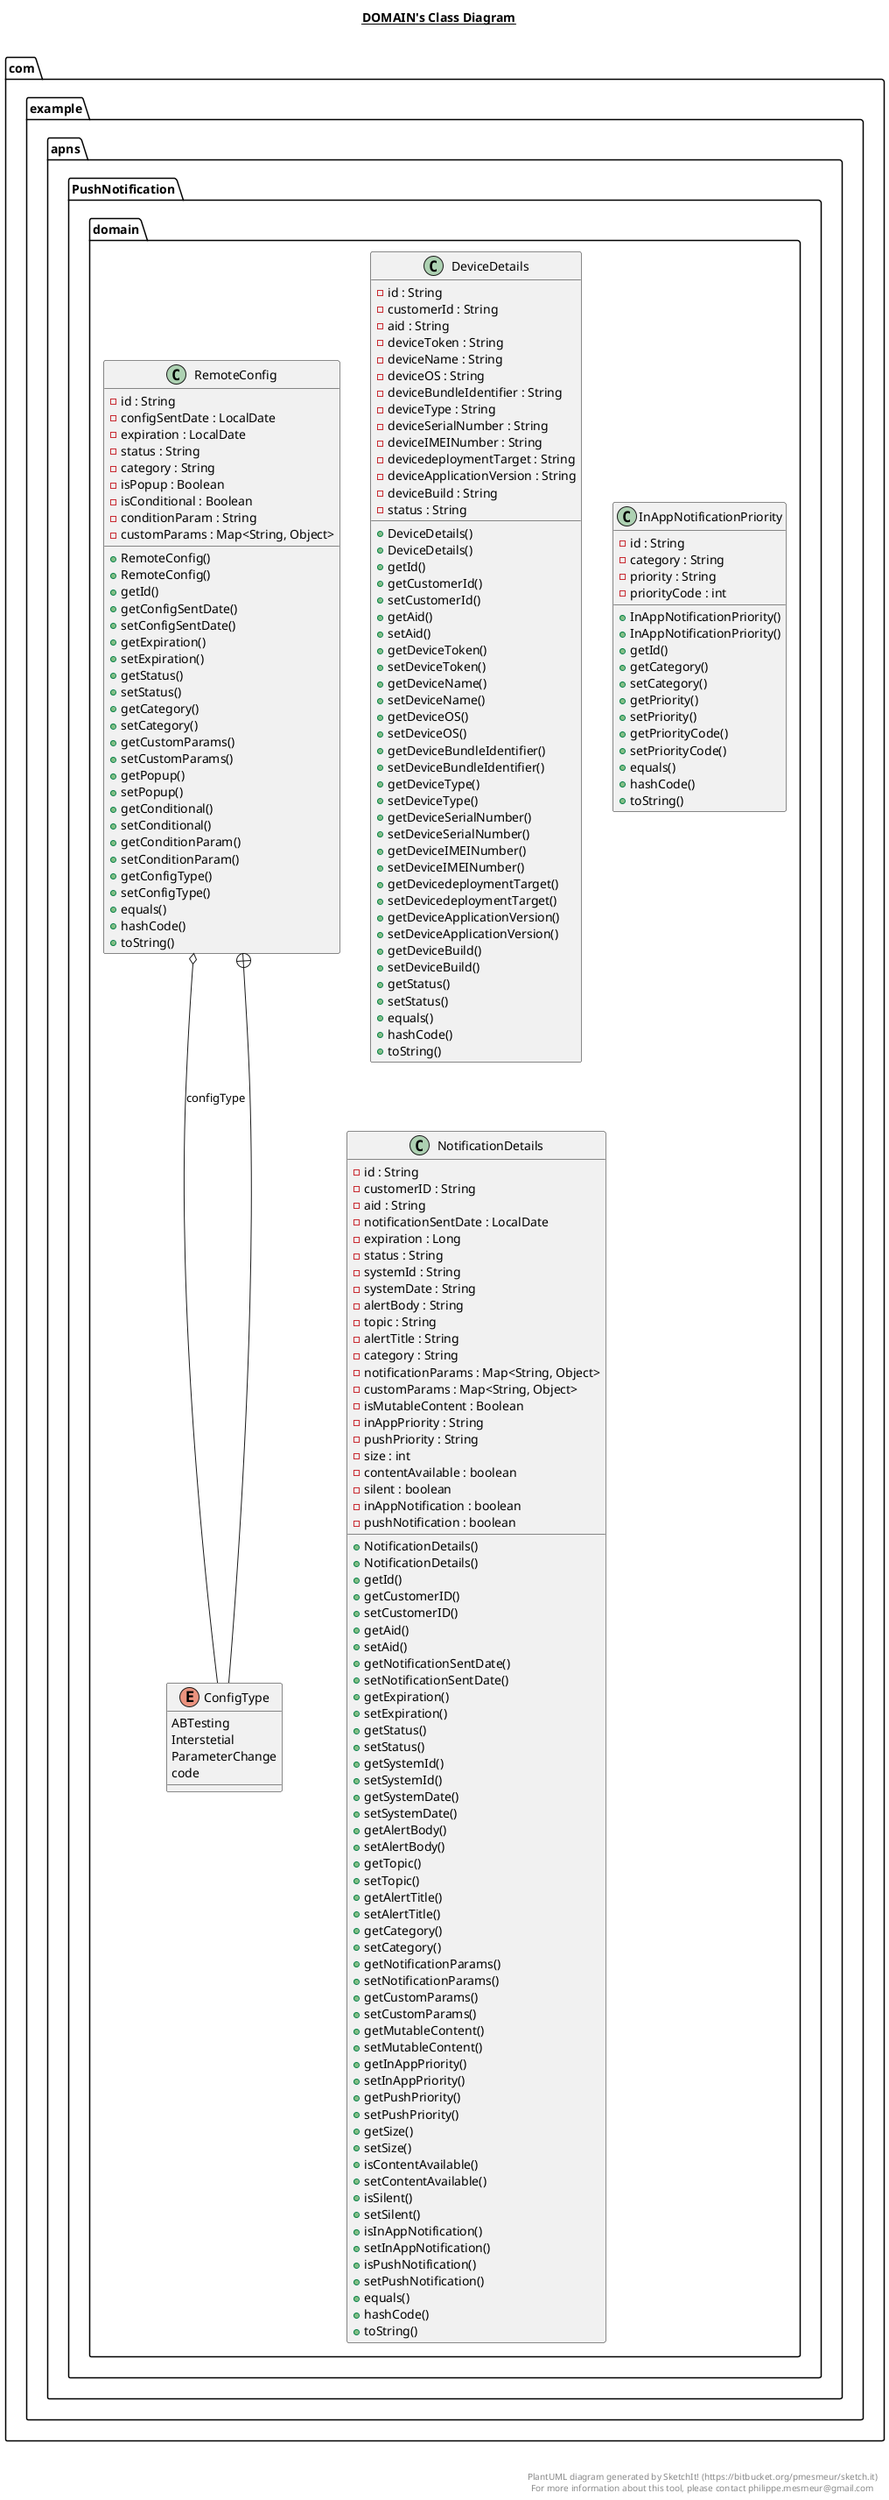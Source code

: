 @startuml

title __DOMAIN's Class Diagram__\n

  package com.example.apns.PushNotification {
    package com.example.apns.PushNotification.domain {
      class DeviceDetails {
          - id : String
          - customerId : String
          - aid : String
          - deviceToken : String
          - deviceName : String
          - deviceOS : String
          - deviceBundleIdentifier : String
          - deviceType : String
          - deviceSerialNumber : String
          - deviceIMEINumber : String
          - devicedeploymentTarget : String
          - deviceApplicationVersion : String
          - deviceBuild : String
          - status : String
          + DeviceDetails()
          + DeviceDetails()
          + getId()
          + getCustomerId()
          + setCustomerId()
          + getAid()
          + setAid()
          + getDeviceToken()
          + setDeviceToken()
          + getDeviceName()
          + setDeviceName()
          + getDeviceOS()
          + setDeviceOS()
          + getDeviceBundleIdentifier()
          + setDeviceBundleIdentifier()
          + getDeviceType()
          + setDeviceType()
          + getDeviceSerialNumber()
          + setDeviceSerialNumber()
          + getDeviceIMEINumber()
          + setDeviceIMEINumber()
          + getDevicedeploymentTarget()
          + setDevicedeploymentTarget()
          + getDeviceApplicationVersion()
          + setDeviceApplicationVersion()
          + getDeviceBuild()
          + setDeviceBuild()
          + getStatus()
          + setStatus()
          + equals()
          + hashCode()
          + toString()
      }
    }
  }
  

  package com.example.apns.PushNotification {
    package com.example.apns.PushNotification.domain {
      class InAppNotificationPriority {
          - id : String
          - category : String
          - priority : String
          - priorityCode : int
          + InAppNotificationPriority()
          + InAppNotificationPriority()
          + getId()
          + getCategory()
          + setCategory()
          + getPriority()
          + setPriority()
          + getPriorityCode()
          + setPriorityCode()
          + equals()
          + hashCode()
          + toString()
      }
    }
  }
  

  package com.example.apns.PushNotification {
    package com.example.apns.PushNotification.domain {
      class NotificationDetails {
          - id : String
          - customerID : String
          - aid : String
          - notificationSentDate : LocalDate
          - expiration : Long
          - status : String
          - systemId : String
          - systemDate : String
          - alertBody : String
          - topic : String
          - alertTitle : String
          - category : String
          - notificationParams : Map<String, Object>
          - customParams : Map<String, Object>
          - isMutableContent : Boolean
          - inAppPriority : String
          - pushPriority : String
          - size : int
          - contentAvailable : boolean
          - silent : boolean
          - inAppNotification : boolean
          - pushNotification : boolean
          + NotificationDetails()
          + NotificationDetails()
          + getId()
          + getCustomerID()
          + setCustomerID()
          + getAid()
          + setAid()
          + getNotificationSentDate()
          + setNotificationSentDate()
          + getExpiration()
          + setExpiration()
          + getStatus()
          + setStatus()
          + getSystemId()
          + setSystemId()
          + getSystemDate()
          + setSystemDate()
          + getAlertBody()
          + setAlertBody()
          + getTopic()
          + setTopic()
          + getAlertTitle()
          + setAlertTitle()
          + getCategory()
          + setCategory()
          + getNotificationParams()
          + setNotificationParams()
          + getCustomParams()
          + setCustomParams()
          + getMutableContent()
          + setMutableContent()
          + getInAppPriority()
          + setInAppPriority()
          + getPushPriority()
          + setPushPriority()
          + getSize()
          + setSize()
          + isContentAvailable()
          + setContentAvailable()
          + isSilent()
          + setSilent()
          + isInAppNotification()
          + setInAppNotification()
          + isPushNotification()
          + setPushNotification()
          + equals()
          + hashCode()
          + toString()
      }
    }
  }
  

  package com.example.apns.PushNotification {
    package com.example.apns.PushNotification.domain {
      class RemoteConfig {
          - id : String
          - configSentDate : LocalDate
          - expiration : LocalDate
          - status : String
          - category : String
          - isPopup : Boolean
          - isConditional : Boolean
          - conditionParam : String
          - customParams : Map<String, Object>
          + RemoteConfig()
          + RemoteConfig()
          + getId()
          + getConfigSentDate()
          + setConfigSentDate()
          + getExpiration()
          + setExpiration()
          + getStatus()
          + setStatus()
          + getCategory()
          + setCategory()
          + getCustomParams()
          + setCustomParams()
          + getPopup()
          + setPopup()
          + getConditional()
          + setConditional()
          + getConditionParam()
          + setConditionParam()
          + getConfigType()
          + setConfigType()
          + equals()
          + hashCode()
          + toString()
      }
    }
  }
  

  package com.example.apns.PushNotification {
    package com.example.apns.PushNotification.domain {
      enum ConfigType {
        ABTesting
        Interstetial
        ParameterChange
        code
      }
    }
  }
  

  RemoteConfig o-- ConfigType : configType
  RemoteConfig +-down- ConfigType


right footer


PlantUML diagram generated by SketchIt! (https://bitbucket.org/pmesmeur/sketch.it)
For more information about this tool, please contact philippe.mesmeur@gmail.com
endfooter

@enduml
